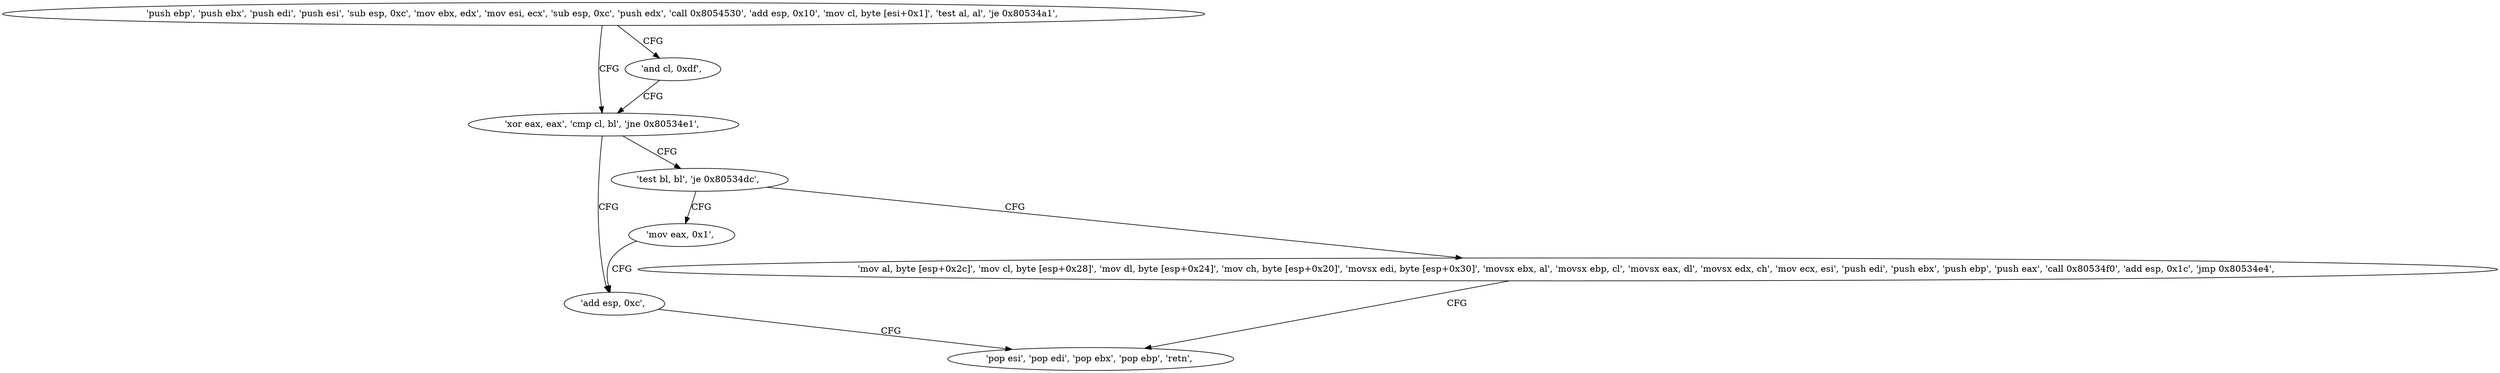 digraph "func" {
"134558848" [label = "'push ebp', 'push ebx', 'push edi', 'push esi', 'sub esp, 0xc', 'mov ebx, edx', 'mov esi, ecx', 'sub esp, 0xc', 'push edx', 'call 0x8054530', 'add esp, 0x10', 'mov cl, byte [esi+0x1]', 'test al, al', 'je 0x80534a1', " ]
"134558881" [label = "'xor eax, eax', 'cmp cl, bl', 'jne 0x80534e1', " ]
"134558878" [label = "'and cl, 0xdf', " ]
"134558945" [label = "'add esp, 0xc', " ]
"134558887" [label = "'test bl, bl', 'je 0x80534dc', " ]
"134558948" [label = "'pop esi', 'pop edi', 'pop ebx', 'pop ebp', 'retn', " ]
"134558940" [label = "'mov eax, 0x1', " ]
"134558891" [label = "'mov al, byte [esp+0x2c]', 'mov cl, byte [esp+0x28]', 'mov dl, byte [esp+0x24]', 'mov ch, byte [esp+0x20]', 'movsx edi, byte [esp+0x30]', 'movsx ebx, al', 'movsx ebp, cl', 'movsx eax, dl', 'movsx edx, ch', 'mov ecx, esi', 'push edi', 'push ebx', 'push ebp', 'push eax', 'call 0x80534f0', 'add esp, 0x1c', 'jmp 0x80534e4', " ]
"134558848" -> "134558881" [ label = "CFG" ]
"134558848" -> "134558878" [ label = "CFG" ]
"134558881" -> "134558945" [ label = "CFG" ]
"134558881" -> "134558887" [ label = "CFG" ]
"134558878" -> "134558881" [ label = "CFG" ]
"134558945" -> "134558948" [ label = "CFG" ]
"134558887" -> "134558940" [ label = "CFG" ]
"134558887" -> "134558891" [ label = "CFG" ]
"134558940" -> "134558945" [ label = "CFG" ]
"134558891" -> "134558948" [ label = "CFG" ]
}
